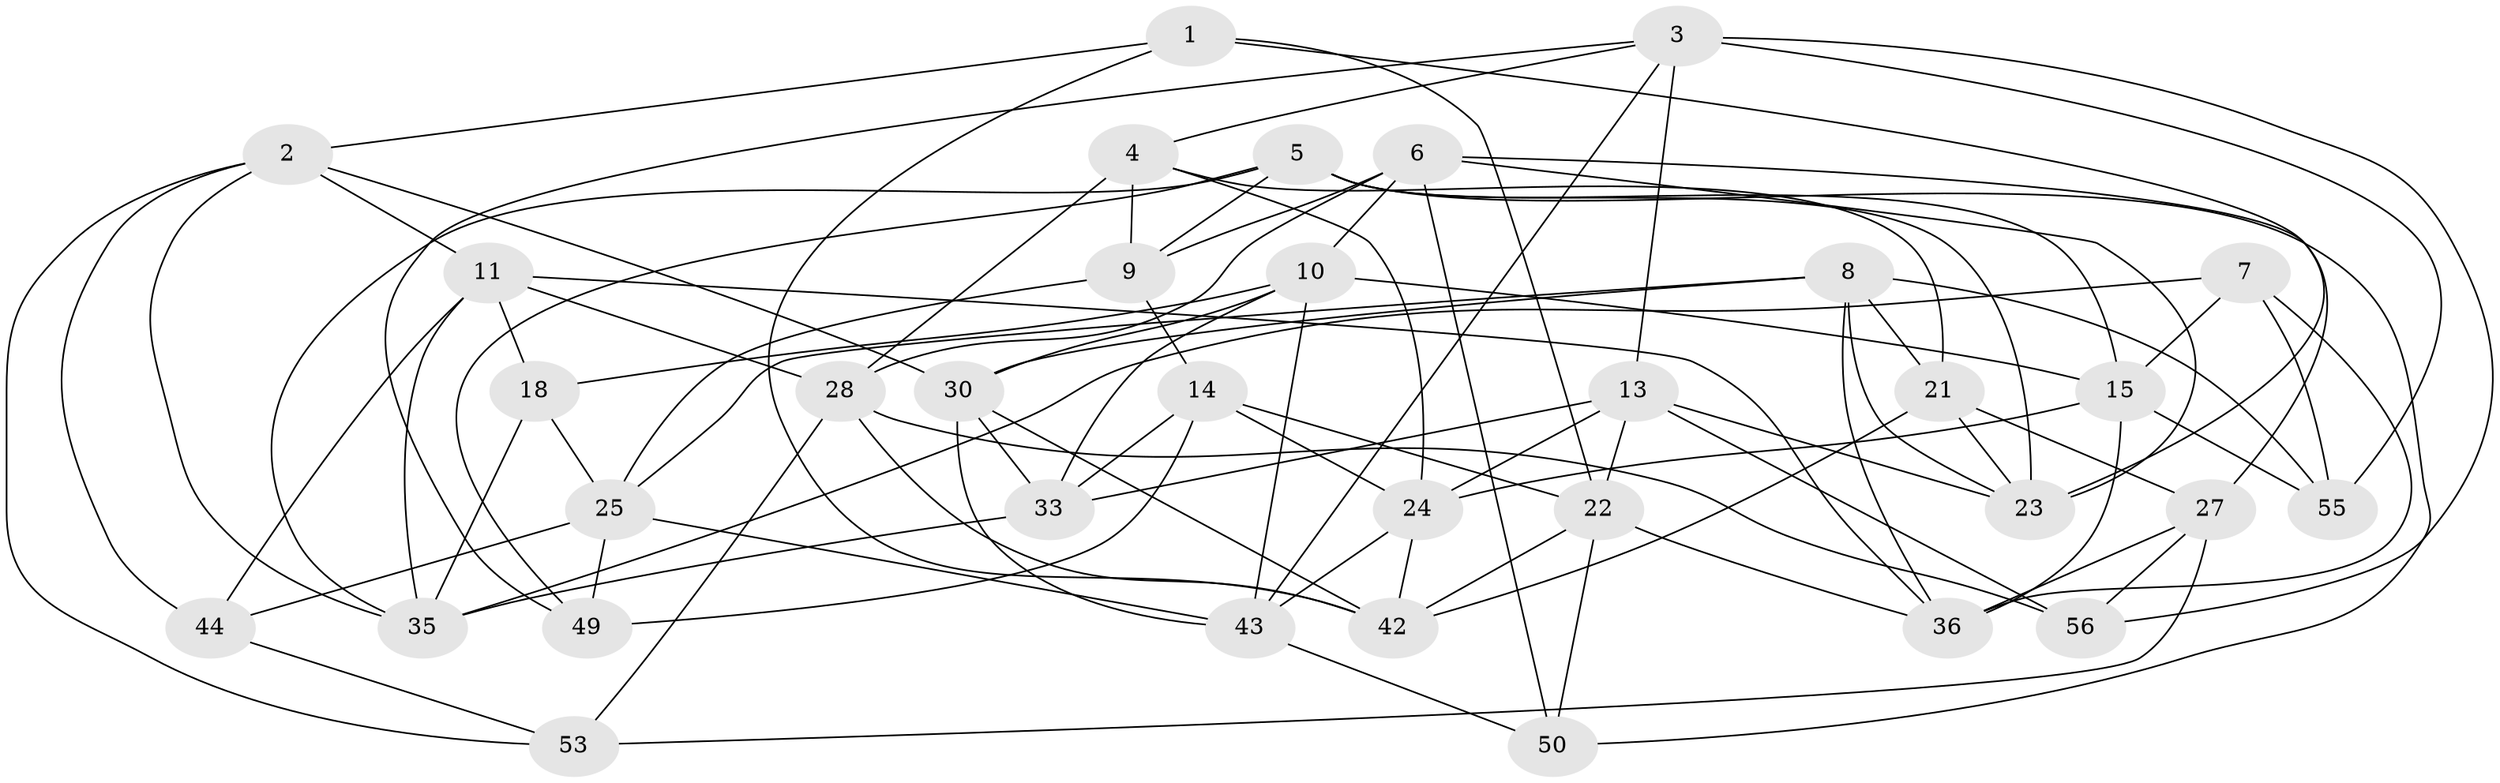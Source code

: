 // Generated by graph-tools (version 1.1) at 2025/52/02/27/25 19:52:34]
// undirected, 34 vertices, 90 edges
graph export_dot {
graph [start="1"]
  node [color=gray90,style=filled];
  1;
  2 [super="+17"];
  3 [super="+37"];
  4 [super="+12"];
  5 [super="+20"];
  6 [super="+34"];
  7;
  8 [super="+58"];
  9 [super="+29"];
  10 [super="+59"];
  11 [super="+16"];
  13 [super="+19"];
  14 [super="+45"];
  15 [super="+32"];
  18;
  21 [super="+57"];
  22 [super="+46"];
  23 [super="+38"];
  24 [super="+26"];
  25 [super="+31"];
  27 [super="+39"];
  28 [super="+47"];
  30 [super="+48"];
  33 [super="+40"];
  35 [super="+41"];
  36 [super="+51"];
  42 [super="+54"];
  43 [super="+52"];
  44;
  49;
  50;
  53;
  55;
  56;
  1 -- 22;
  1 -- 2;
  1 -- 42;
  1 -- 23;
  2 -- 53;
  2 -- 44;
  2 -- 35;
  2 -- 30;
  2 -- 11;
  3 -- 55;
  3 -- 49;
  3 -- 56;
  3 -- 43;
  3 -- 4;
  3 -- 13;
  4 -- 21;
  4 -- 24;
  4 -- 9 [weight=2];
  4 -- 28;
  5 -- 49;
  5 -- 50;
  5 -- 23;
  5 -- 15;
  5 -- 9;
  5 -- 35;
  6 -- 50;
  6 -- 9;
  6 -- 23;
  6 -- 10;
  6 -- 27;
  6 -- 28;
  7 -- 55;
  7 -- 15;
  7 -- 36;
  7 -- 35;
  8 -- 30;
  8 -- 21;
  8 -- 25;
  8 -- 36;
  8 -- 55;
  8 -- 23;
  9 -- 25;
  9 -- 14;
  10 -- 18;
  10 -- 15;
  10 -- 43;
  10 -- 30;
  10 -- 33;
  11 -- 44;
  11 -- 35;
  11 -- 28;
  11 -- 18;
  11 -- 36;
  13 -- 56;
  13 -- 22;
  13 -- 33;
  13 -- 24;
  13 -- 23;
  14 -- 33 [weight=2];
  14 -- 24;
  14 -- 49;
  14 -- 22;
  15 -- 55;
  15 -- 36;
  15 -- 24;
  18 -- 35;
  18 -- 25;
  21 -- 42;
  21 -- 27 [weight=2];
  21 -- 23;
  22 -- 50;
  22 -- 42;
  22 -- 36;
  24 -- 43;
  24 -- 42;
  25 -- 49;
  25 -- 43;
  25 -- 44;
  27 -- 56;
  27 -- 53;
  27 -- 36;
  28 -- 56;
  28 -- 53;
  28 -- 42;
  30 -- 42;
  30 -- 33;
  30 -- 43;
  33 -- 35;
  43 -- 50;
  44 -- 53;
}
